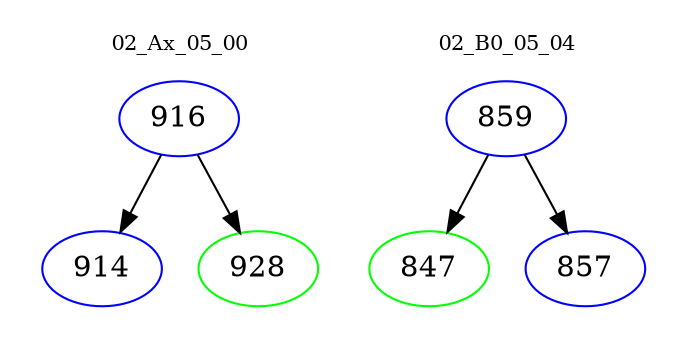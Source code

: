 digraph{
subgraph cluster_0 {
color = white
label = "02_Ax_05_00";
fontsize=10;
T0_916 [label="916", color="blue"]
T0_916 -> T0_914 [color="black"]
T0_914 [label="914", color="blue"]
T0_916 -> T0_928 [color="black"]
T0_928 [label="928", color="green"]
}
subgraph cluster_1 {
color = white
label = "02_B0_05_04";
fontsize=10;
T1_859 [label="859", color="blue"]
T1_859 -> T1_847 [color="black"]
T1_847 [label="847", color="green"]
T1_859 -> T1_857 [color="black"]
T1_857 [label="857", color="blue"]
}
}
